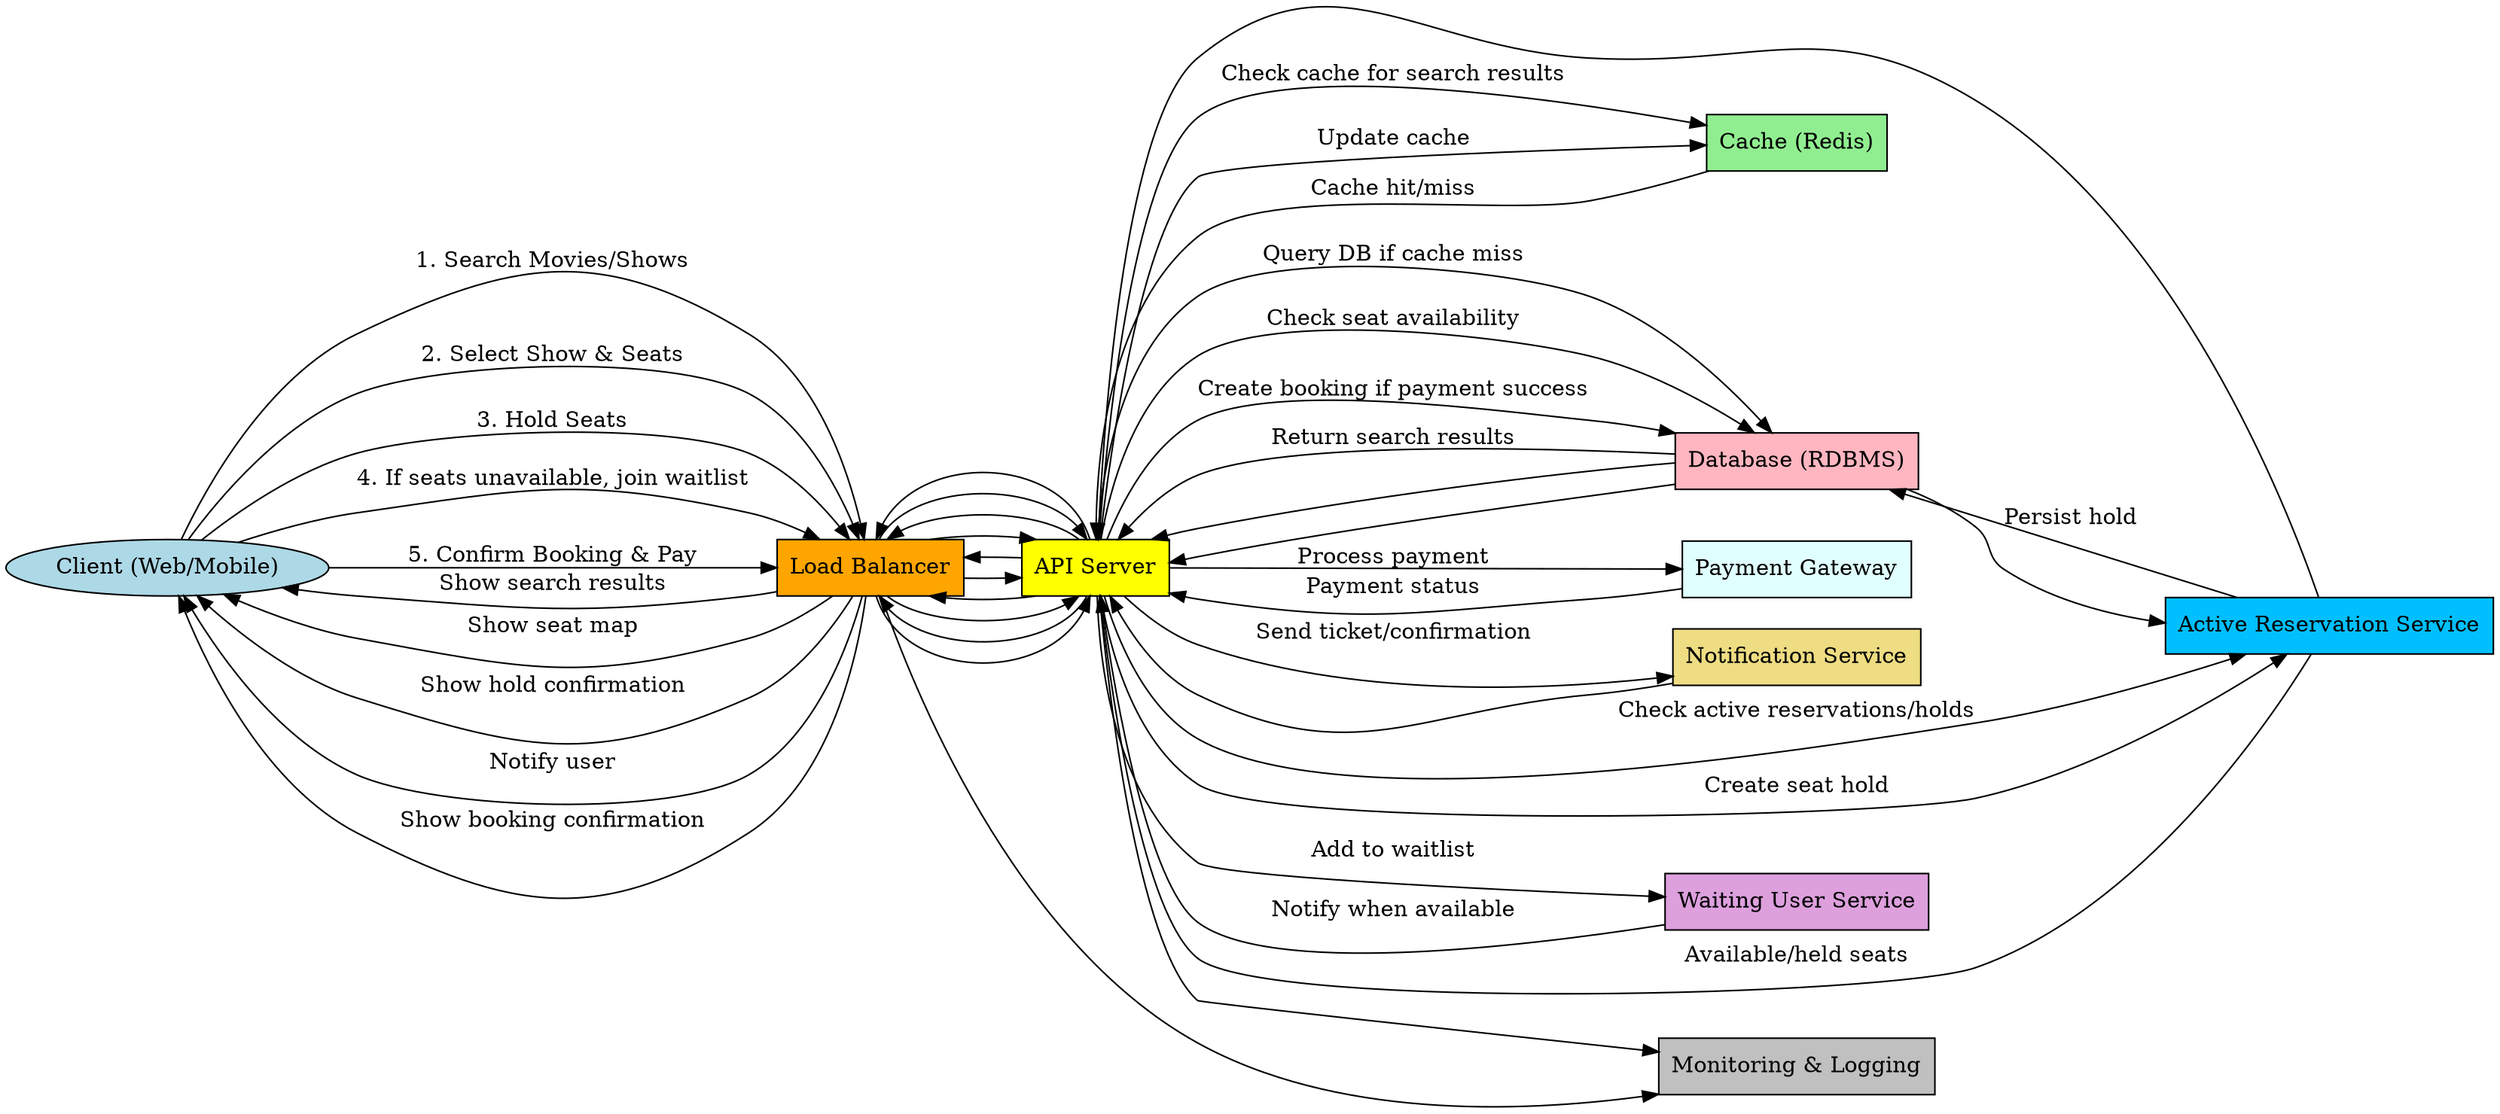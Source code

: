 digraph BookingWorkflow {
    rankdir=LR;
    node [shape=box, style=filled, fillcolor=lightgray];

    Client [label="Client (Web/Mobile)", shape=ellipse, fillcolor=lightblue];
    LB [label="Load Balancer", fillcolor=orange];
    API [label="API Server", fillcolor=yellow];
    Cache [label="Cache (Redis)", fillcolor=lightgreen];
    DB [label="Database (RDBMS)", fillcolor=lightpink];
    Payment [label="Payment Gateway", fillcolor=lightcyan];
    Notification [label="Notification Service", fillcolor=lightgoldenrod];
    ActiveRes [label="Active Reservation Service", fillcolor=deepskyblue];
    WaitingUser [label="Waiting User Service", fillcolor=plum];

    // Steps
    Client -> LB [label="1. Search Movies/Shows"];
    LB -> API;
    API -> Cache [label="Check cache for search results"];
    Cache -> API [label="Cache hit/miss"];
    API -> DB [label="Query DB if cache miss"];
    DB -> API [label="Return search results"];
    API -> Cache [label="Update cache"];
    API -> LB;
    LB -> Client [label="Show search results"];

    Client -> LB [label="2. Select Show & Seats"];
    LB -> API;
    API -> ActiveRes [label="Check active reservations/holds"];
    ActiveRes -> API [label="Available/held seats"];
    API -> DB [label="Check seat availability"];
    DB -> API;
    API -> LB;
    LB -> Client [label="Show seat map"];

    Client -> LB [label="3. Hold Seats"];
    LB -> API;
    API -> ActiveRes [label="Create seat hold"];
    ActiveRes -> DB [label="Persist hold"];
    DB -> ActiveRes;
    ActiveRes -> API;
    API -> LB;
    LB -> Client [label="Show hold confirmation"];

    Client -> LB [label="4. If seats unavailable, join waitlist"];
    LB -> API;
    API -> WaitingUser [label="Add to waitlist"];
    WaitingUser -> API [label="Notify when available"];
    API -> LB;
    LB -> Client [label="Notify user"];

    Client -> LB [label="5. Confirm Booking & Pay"];
    LB -> API;
    API -> Payment [label="Process payment"];
    Payment -> API [label="Payment status"];
    API -> DB [label="Create booking if payment success"];
    DB -> API;
    API -> Notification [label="Send ticket/confirmation"];
    Notification -> API;
    API -> LB;
    LB -> Client [label="Show booking confirmation"];

    // Optional: Monitoring
    Monitor [label="Monitoring & Logging", fillcolor=gray];
    API -> Monitor;
    LB -> Monitor;
} 